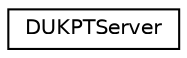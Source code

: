 digraph "Graphical Class Hierarchy"
{
 // LATEX_PDF_SIZE
  edge [fontname="Helvetica",fontsize="10",labelfontname="Helvetica",labelfontsize="10"];
  node [fontname="Helvetica",fontsize="10",shape=record];
  rankdir="LR";
  Node0 [label="DUKPTServer",height=0.2,width=0.4,color="black", fillcolor="white", style="filled",URL="$class_d_u_k_p_t_server.html",tooltip="A C++ implementation of the ANSI X9.24-3 2017 DUKPT-AES server host"];
}
